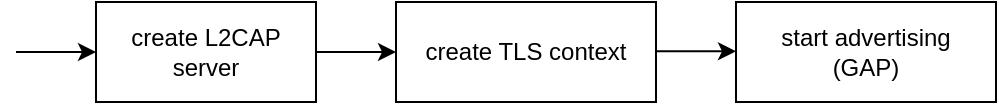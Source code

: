 <mxfile version="14.6.13" type="device"><diagram id="rcReJiibOhBXu3lr1qu3" name="Page-1"><mxGraphModel dx="981" dy="569" grid="1" gridSize="10" guides="1" tooltips="1" connect="1" arrows="1" fold="1" page="1" pageScale="1" pageWidth="509" pageHeight="70" math="0" shadow="0"><root><mxCell id="0"/><mxCell id="1" parent="0"/><mxCell id="ZEz9X5BNofCzdW12h-E6-1" value="create L2CAP server" style="rounded=0;whiteSpace=wrap;html=1;" vertex="1" parent="1"><mxGeometry x="50" y="10" width="110" height="50" as="geometry"/></mxCell><mxCell id="ZEz9X5BNofCzdW12h-E6-2" value="create TLS context" style="rounded=0;whiteSpace=wrap;html=1;" vertex="1" parent="1"><mxGeometry x="200" y="10" width="130" height="50" as="geometry"/></mxCell><mxCell id="ZEz9X5BNofCzdW12h-E6-5" value="start advertising&lt;br&gt;(GAP)" style="rounded=0;whiteSpace=wrap;html=1;" vertex="1" parent="1"><mxGeometry x="370" y="10" width="130" height="50" as="geometry"/></mxCell><mxCell id="ZEz9X5BNofCzdW12h-E6-6" value="" style="endArrow=classic;html=1;exitX=1;exitY=0.5;exitDx=0;exitDy=0;entryX=0;entryY=0.5;entryDx=0;entryDy=0;" edge="1" parent="1" source="ZEz9X5BNofCzdW12h-E6-1" target="ZEz9X5BNofCzdW12h-E6-2"><mxGeometry width="50" height="50" relative="1" as="geometry"><mxPoint x="340" y="130" as="sourcePoint"/><mxPoint x="390" y="80" as="targetPoint"/></mxGeometry></mxCell><mxCell id="ZEz9X5BNofCzdW12h-E6-7" value="" style="endArrow=classic;html=1;exitX=1;exitY=0.5;exitDx=0;exitDy=0;entryX=0;entryY=0.5;entryDx=0;entryDy=0;" edge="1" parent="1"><mxGeometry width="50" height="50" relative="1" as="geometry"><mxPoint x="330" y="34.66" as="sourcePoint"/><mxPoint x="370" y="34.66" as="targetPoint"/></mxGeometry></mxCell><mxCell id="ZEz9X5BNofCzdW12h-E6-8" value="" style="endArrow=classic;html=1;exitX=1;exitY=0.5;exitDx=0;exitDy=0;entryX=0;entryY=0.5;entryDx=0;entryDy=0;" edge="1" parent="1"><mxGeometry width="50" height="50" relative="1" as="geometry"><mxPoint x="10" y="35" as="sourcePoint"/><mxPoint x="50" y="35" as="targetPoint"/></mxGeometry></mxCell></root></mxGraphModel></diagram></mxfile>
